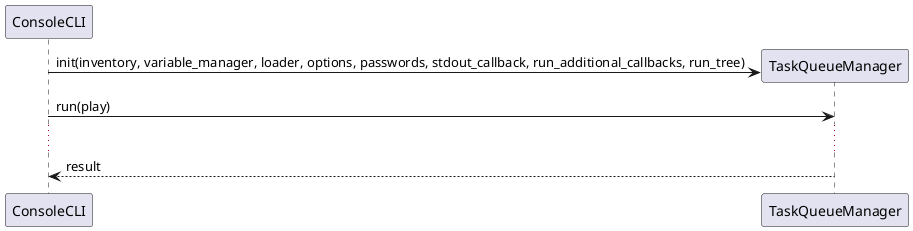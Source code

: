 @startuml

participant ConsoleCLI
create TaskQueueManager
ConsoleCLI -> TaskQueueManager: init(inventory, variable_manager, loader, options, passwords, stdout_callback, run_additional_callbacks, run_tree)
ConsoleCLI -> TaskQueueManager: run(play)
...
TaskQueueManager --> ConsoleCLI: result
@enduml

